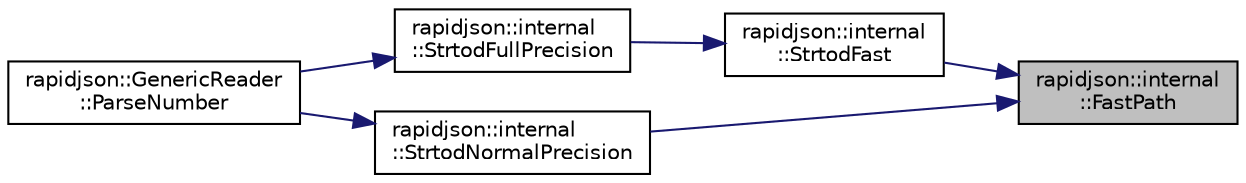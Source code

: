digraph "rapidjson::internal::FastPath"
{
 // INTERACTIVE_SVG=YES
 // LATEX_PDF_SIZE
  edge [fontname="Helvetica",fontsize="10",labelfontname="Helvetica",labelfontsize="10"];
  node [fontname="Helvetica",fontsize="10",shape=record];
  rankdir="RL";
  Node45 [label="rapidjson::internal\l::FastPath",height=0.2,width=0.4,color="black", fillcolor="grey75", style="filled", fontcolor="black",tooltip=" "];
  Node45 -> Node46 [dir="back",color="midnightblue",fontsize="10",style="solid",fontname="Helvetica"];
  Node46 [label="rapidjson::internal\l::StrtodFast",height=0.2,width=0.4,color="black", fillcolor="white", style="filled",URL="$namespacerapidjson_1_1internal.html#acfd06fe2a2709ad372a373f0921e9571",tooltip=" "];
  Node46 -> Node47 [dir="back",color="midnightblue",fontsize="10",style="solid",fontname="Helvetica"];
  Node47 [label="rapidjson::internal\l::StrtodFullPrecision",height=0.2,width=0.4,color="black", fillcolor="white", style="filled",URL="$namespacerapidjson_1_1internal.html#afdec628bd595f8aca4ff74ec9e3c88f2",tooltip=" "];
  Node47 -> Node48 [dir="back",color="midnightblue",fontsize="10",style="solid",fontname="Helvetica"];
  Node48 [label="rapidjson::GenericReader\l::ParseNumber",height=0.2,width=0.4,color="black", fillcolor="white", style="filled",URL="$classrapidjson_1_1_generic_reader.html#a1f7c934e3dad52ecdbd451fb39bb2db6",tooltip=" "];
  Node45 -> Node49 [dir="back",color="midnightblue",fontsize="10",style="solid",fontname="Helvetica"];
  Node49 [label="rapidjson::internal\l::StrtodNormalPrecision",height=0.2,width=0.4,color="black", fillcolor="white", style="filled",URL="$namespacerapidjson_1_1internal.html#a0173579d8f2b3724583f64758beb8e69",tooltip=" "];
  Node49 -> Node48 [dir="back",color="midnightblue",fontsize="10",style="solid",fontname="Helvetica"];
}
